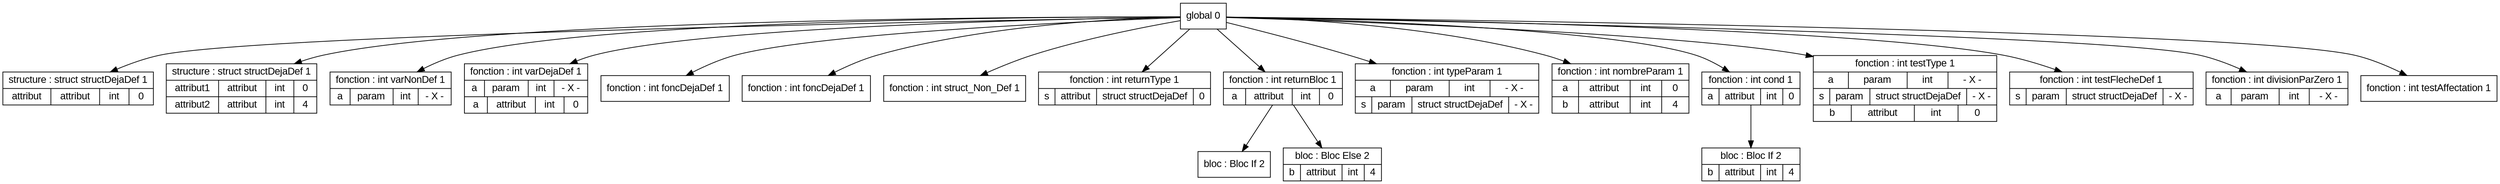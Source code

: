 digraph "tds"{

	node [fontname="Arial"];

	N1 [shape=record label="{ structure : struct structDejaDef 1
	| { attribut | attribut | int | 0 }
	}"];

	N2 [shape=record label="{ structure : struct structDejaDef 1
	| { attribut1 | attribut | int | 0 }
	| { attribut2 | attribut | int | 4 }
	}"];

	N3 [shape=record label="{ fonction : int varNonDef 1
	| { a | param | int | - X - }
	}"];

	N4 [shape=record label="{ fonction : int varDejaDef 1
	| { a | param | int | - X - }
	| { a | attribut | int | 0 }
	}"];

	N5 [shape=record label="{ fonction : int foncDejaDef 1
	}"];

	N6 [shape=record label="{ fonction : int foncDejaDef 1
	}"];

	N7 [shape=record label="{ fonction : int struct_Non_Def 1
	}"];

	N8 [shape=record label="{ fonction : int returnType 1
	| { s | attribut | struct structDejaDef | 0 }
	}"];

	N10 [shape=record label="{ bloc : Bloc If  2
	}"];

	N11 [shape=record label="{ bloc : Bloc Else  2
	| { b | attribut | int | 4 }
	}"];

	N9 [shape=record label="{ fonction : int returnBloc 1
	| { a | attribut | int | 0 }
	}"];

	N12 [shape=record label="{ fonction : int typeParam 1
	| { a | param | int | - X - }
	| { s | param | struct structDejaDef | - X - }
	}"];

	N13 [shape=record label="{ fonction : int nombreParam 1
	| { a | attribut | int | 0 }
	| { b | attribut | int | 4 }
	}"];

	N15 [shape=record label="{ bloc : Bloc If  2
	| { b | attribut | int | 4 }
	}"];

	N14 [shape=record label="{ fonction : int cond 1
	| { a | attribut | int | 0 }
	}"];

	N16 [shape=record label="{ fonction : int testType 1
	| { a | param | int | - X - }
	| { s | param | struct structDejaDef | - X - }
	| { b | attribut | int | 0 }
	}"];

	N17 [shape=record label="{ fonction : int testFlecheDef 1
	| { s | param | struct structDejaDef | - X - }
	}"];

	N18 [shape=record label="{ fonction : int divisionParZero 1
	| { a | param | int | - X - }
	}"];

	N19 [shape=record label="{ fonction : int testAffectation 1
	}"];

	N0 [shape=record label="{ global 0
	}"];


	N0 -> N1; 
	N0 -> N2; 
	N0 -> N3; 
	N0 -> N4; 
	N0 -> N5; 
	N0 -> N6; 
	N0 -> N7; 
	N0 -> N8; 
	N0 -> N9; 
	N9 -> N10; 
	N9 -> N11; 
	N0 -> N12; 
	N0 -> N13; 
	N0 -> N14; 
	N14 -> N15; 
	N0 -> N16; 
	N0 -> N17; 
	N0 -> N18; 
	N0 -> N19; 
}
